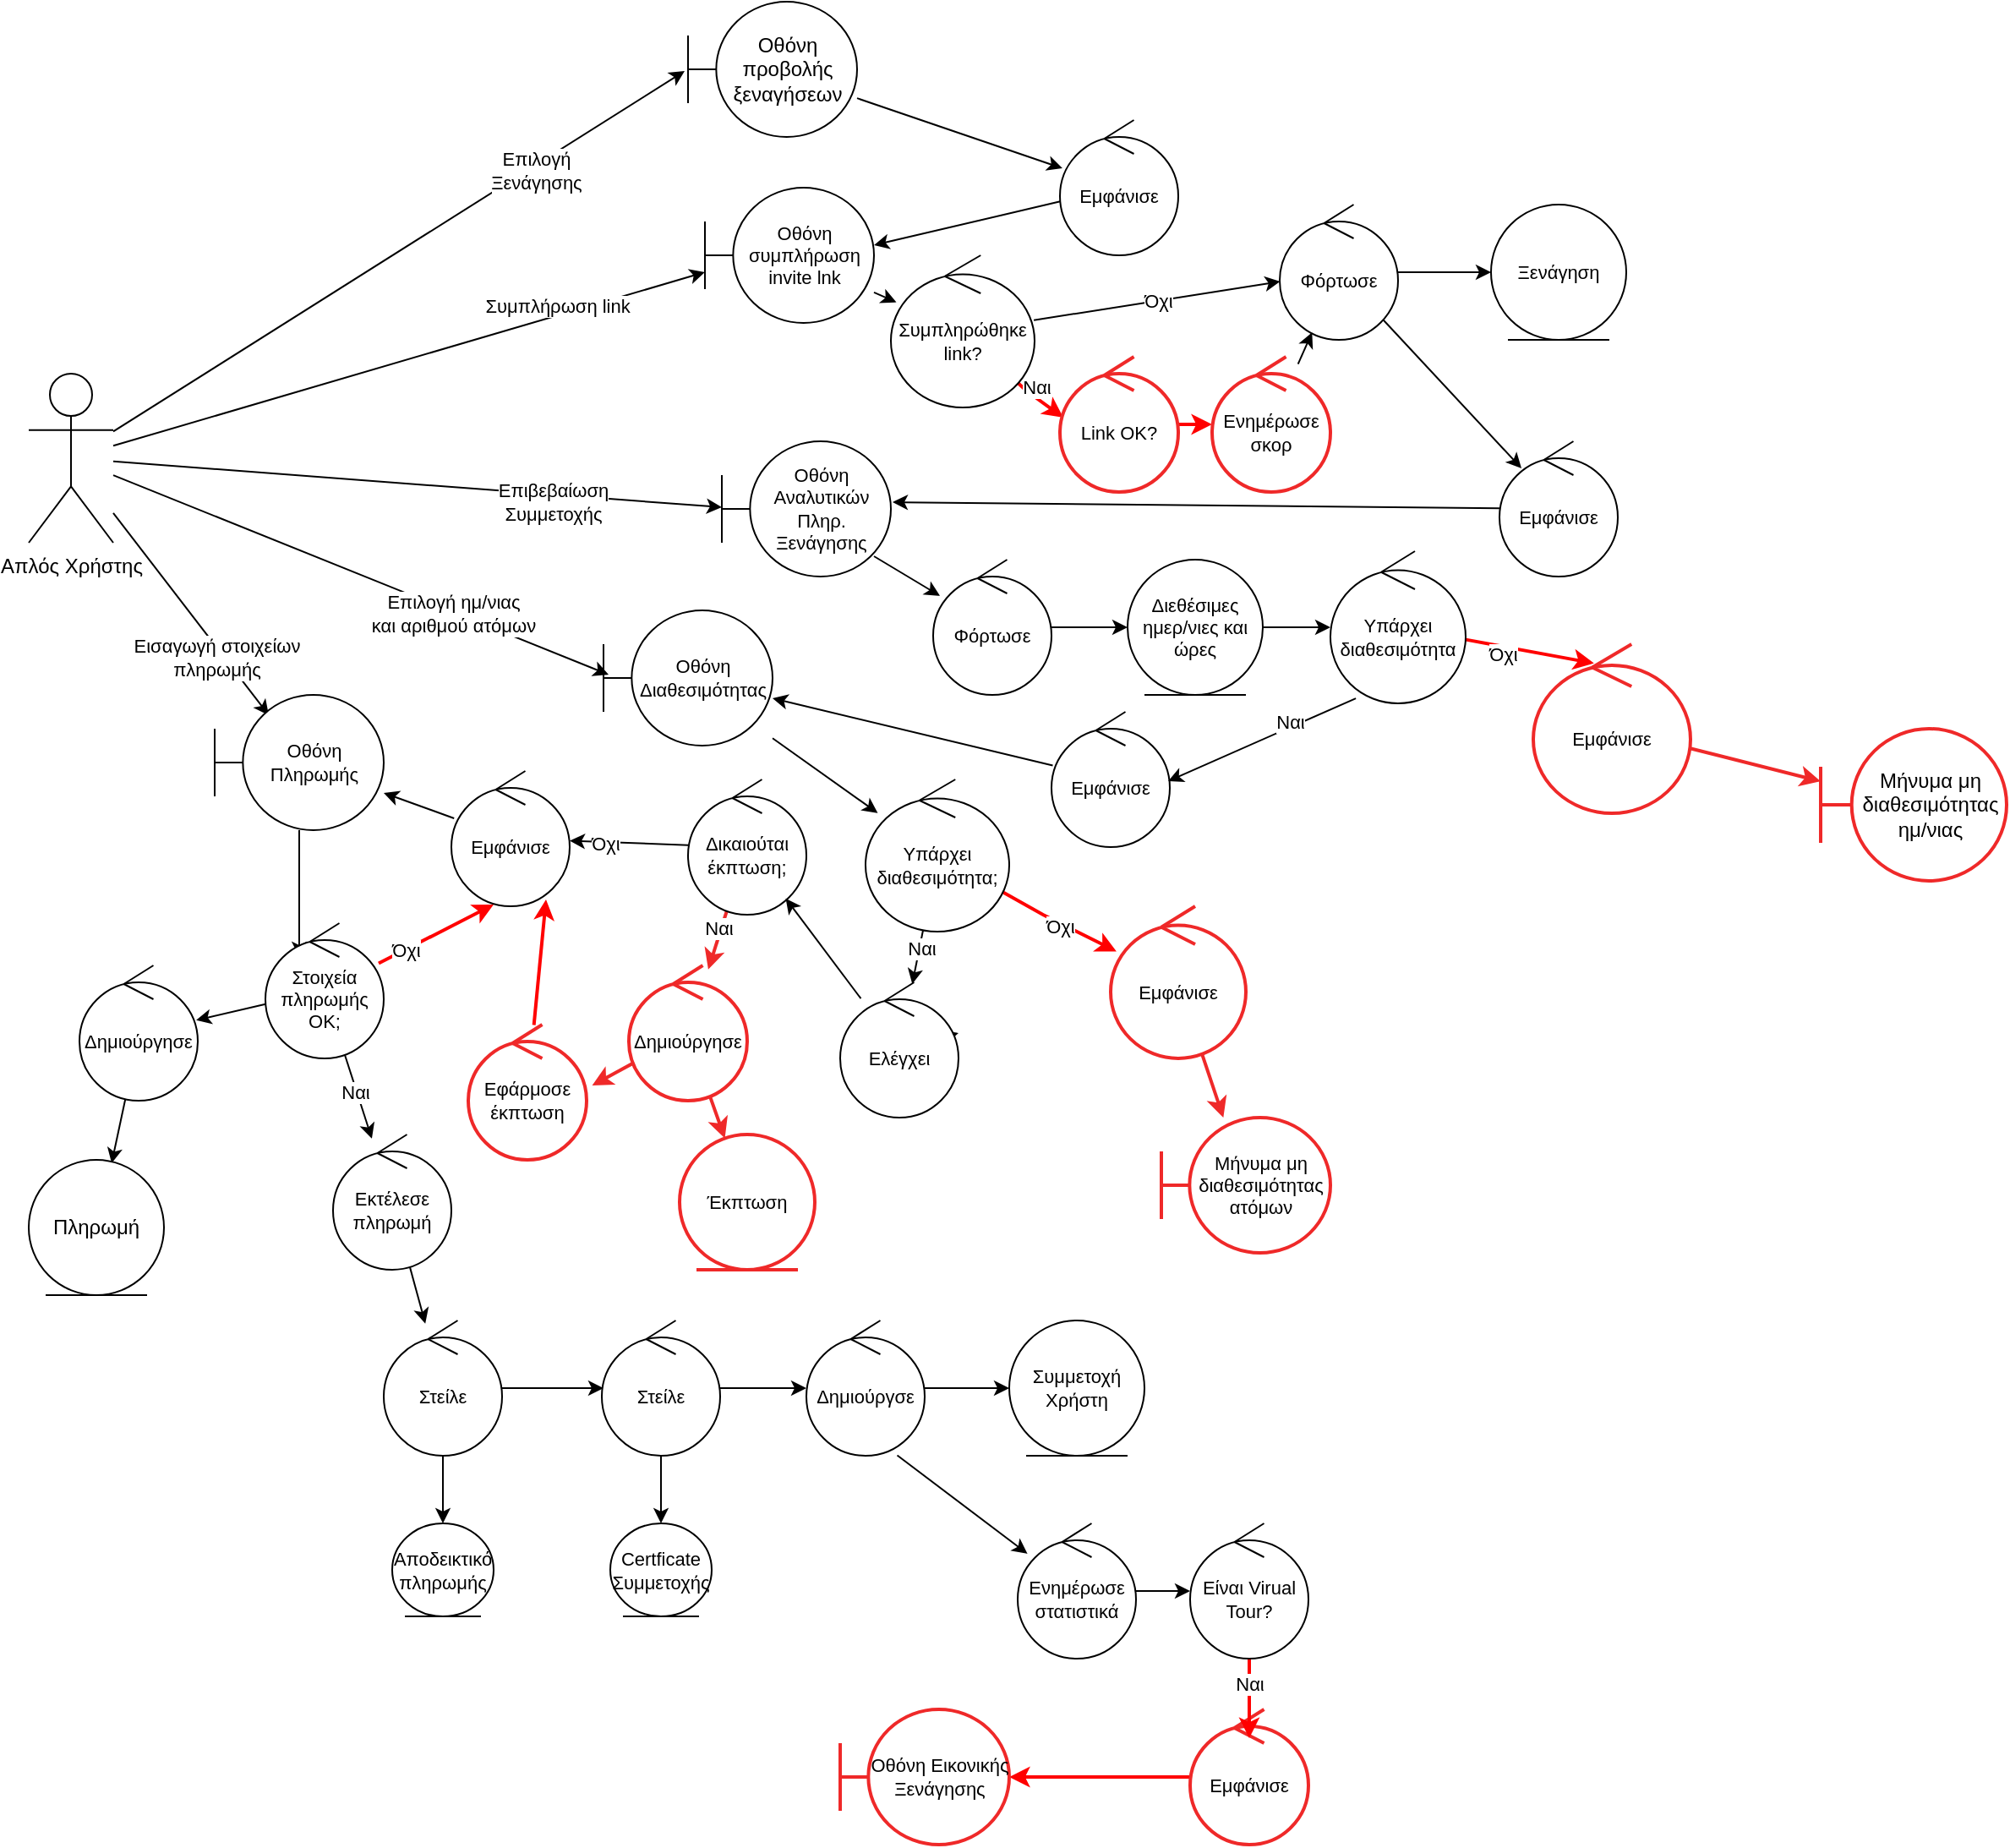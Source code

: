 <mxfile version="21.2.9" type="device">
  <diagram name="Page-1" id="5rs0R1cW3KDgV_vi_085">
    <mxGraphModel dx="915" dy="962" grid="1" gridSize="10" guides="1" tooltips="1" connect="1" arrows="1" fold="1" page="1" pageScale="1" pageWidth="827" pageHeight="1169" math="0" shadow="0">
      <root>
        <mxCell id="0" />
        <mxCell id="1" parent="0" />
        <mxCell id="Ha74vbjWko5_8-gBTv0f-7" style="edgeStyle=none;shape=connector;rounded=0;orthogonalLoop=1;jettySize=auto;html=1;entryX=-0.02;entryY=0.513;entryDx=0;entryDy=0;entryPerimeter=0;labelBackgroundColor=default;strokeColor=default;fontFamily=Helvetica;fontSize=11;fontColor=default;endArrow=classic;" parent="1" source="Ha74vbjWko5_8-gBTv0f-1" target="Ha74vbjWko5_8-gBTv0f-4" edge="1">
          <mxGeometry relative="1" as="geometry" />
        </mxCell>
        <mxCell id="Ha74vbjWko5_8-gBTv0f-9" value="&lt;div&gt;Επιλογή&lt;/div&gt;&lt;div&gt;Ξενάγησης&lt;br&gt;&lt;/div&gt;" style="edgeLabel;html=1;align=center;verticalAlign=middle;resizable=0;points=[];fontSize=11;fontFamily=Helvetica;fontColor=default;" parent="Ha74vbjWko5_8-gBTv0f-7" vertex="1" connectable="0">
          <mxGeometry x="-0.266" y="-1" relative="1" as="geometry">
            <mxPoint x="125" y="-77" as="offset" />
          </mxGeometry>
        </mxCell>
        <mxCell id="Ha74vbjWko5_8-gBTv0f-14" style="edgeStyle=none;shape=connector;rounded=0;orthogonalLoop=1;jettySize=auto;html=1;entryX=0;entryY=0.625;entryDx=0;entryDy=0;entryPerimeter=0;labelBackgroundColor=default;strokeColor=default;fontFamily=Helvetica;fontSize=11;fontColor=default;endArrow=classic;" parent="1" source="Ha74vbjWko5_8-gBTv0f-1" target="Ha74vbjWko5_8-gBTv0f-12" edge="1">
          <mxGeometry relative="1" as="geometry" />
        </mxCell>
        <mxCell id="Ha74vbjWko5_8-gBTv0f-15" value="&amp;nbsp;Συμπλήρωση link" style="edgeLabel;html=1;align=center;verticalAlign=middle;resizable=0;points=[];fontSize=11;fontFamily=Helvetica;fontColor=default;" parent="Ha74vbjWko5_8-gBTv0f-14" vertex="1" connectable="0">
          <mxGeometry x="-0.195" y="-1" relative="1" as="geometry">
            <mxPoint x="119" y="-42" as="offset" />
          </mxGeometry>
        </mxCell>
        <mxCell id="Ha74vbjWko5_8-gBTv0f-24" style="edgeStyle=none;shape=connector;rounded=0;orthogonalLoop=1;jettySize=auto;html=1;entryX=0;entryY=0.488;entryDx=0;entryDy=0;entryPerimeter=0;labelBackgroundColor=default;strokeColor=default;fontFamily=Helvetica;fontSize=11;fontColor=default;endArrow=classic;" parent="1" source="Ha74vbjWko5_8-gBTv0f-1" target="Ha74vbjWko5_8-gBTv0f-22" edge="1">
          <mxGeometry relative="1" as="geometry" />
        </mxCell>
        <mxCell id="Ha74vbjWko5_8-gBTv0f-25" value="&lt;div&gt;Επιβεβαίωση&lt;/div&gt;&lt;div&gt;Συμμετοχής&lt;br&gt;&lt;/div&gt;" style="edgeLabel;html=1;align=center;verticalAlign=middle;resizable=0;points=[];fontSize=11;fontFamily=Helvetica;fontColor=default;" parent="Ha74vbjWko5_8-gBTv0f-24" vertex="1" connectable="0">
          <mxGeometry x="-0.266" y="-3" relative="1" as="geometry">
            <mxPoint x="128" y="11" as="offset" />
          </mxGeometry>
        </mxCell>
        <mxCell id="Ha74vbjWko5_8-gBTv0f-36" style="edgeStyle=none;shape=connector;rounded=0;orthogonalLoop=1;jettySize=auto;html=1;entryX=0.03;entryY=0.475;entryDx=0;entryDy=0;entryPerimeter=0;labelBackgroundColor=default;strokeColor=default;fontFamily=Helvetica;fontSize=11;fontColor=default;endArrow=classic;" parent="1" source="Ha74vbjWko5_8-gBTv0f-1" target="Ha74vbjWko5_8-gBTv0f-33" edge="1">
          <mxGeometry relative="1" as="geometry" />
        </mxCell>
        <mxCell id="Ha74vbjWko5_8-gBTv0f-37" value="&lt;div&gt;Επιλογή ημ/νιας &lt;br&gt;&lt;/div&gt;&lt;div&gt;και αριθμού ατόμων&lt;br&gt;&lt;/div&gt;" style="edgeLabel;html=1;align=center;verticalAlign=middle;resizable=0;points=[];fontSize=11;fontFamily=Helvetica;fontColor=default;" parent="Ha74vbjWko5_8-gBTv0f-36" vertex="1" connectable="0">
          <mxGeometry x="0.374" y="-1" relative="1" as="geometry">
            <mxPoint as="offset" />
          </mxGeometry>
        </mxCell>
        <mxCell id="Ha74vbjWko5_8-gBTv0f-49" style="edgeStyle=none;shape=connector;rounded=0;orthogonalLoop=1;jettySize=auto;html=1;entryX=0.32;entryY=0.15;entryDx=0;entryDy=0;entryPerimeter=0;labelBackgroundColor=default;strokeColor=default;fontFamily=Helvetica;fontSize=11;fontColor=default;endArrow=classic;" parent="1" source="Ha74vbjWko5_8-gBTv0f-1" target="Ha74vbjWko5_8-gBTv0f-46" edge="1">
          <mxGeometry relative="1" as="geometry" />
        </mxCell>
        <mxCell id="Ha74vbjWko5_8-gBTv0f-50" value="&lt;div&gt;Εισαγωγή στοιχείων&lt;/div&gt;&lt;div&gt;πληρωμής&lt;br&gt;&lt;/div&gt;" style="edgeLabel;html=1;align=center;verticalAlign=middle;resizable=0;points=[];fontSize=11;fontFamily=Helvetica;fontColor=default;" parent="Ha74vbjWko5_8-gBTv0f-49" vertex="1" connectable="0">
          <mxGeometry x="0.392" y="-4" relative="1" as="geometry">
            <mxPoint as="offset" />
          </mxGeometry>
        </mxCell>
        <mxCell id="Ha74vbjWko5_8-gBTv0f-1" value="&lt;div&gt;Aπλός Χρήστης&lt;/div&gt;" style="shape=umlActor;verticalLabelPosition=bottom;verticalAlign=top;html=1;outlineConnect=0;" parent="1" vertex="1">
          <mxGeometry x="40" y="270" width="50" height="100" as="geometry" />
        </mxCell>
        <mxCell id="Ha74vbjWko5_8-gBTv0f-11" style="edgeStyle=none;shape=connector;rounded=0;orthogonalLoop=1;jettySize=auto;html=1;labelBackgroundColor=default;strokeColor=default;fontFamily=Helvetica;fontSize=11;fontColor=default;endArrow=classic;" parent="1" source="Ha74vbjWko5_8-gBTv0f-4" target="Ha74vbjWko5_8-gBTv0f-10" edge="1">
          <mxGeometry relative="1" as="geometry" />
        </mxCell>
        <mxCell id="Ha74vbjWko5_8-gBTv0f-4" value="Οθόνη προβολής ξεναγήσεων" style="shape=umlBoundary;whiteSpace=wrap;html=1;" parent="1" vertex="1">
          <mxGeometry x="430" y="50" width="100" height="80" as="geometry" />
        </mxCell>
        <mxCell id="Ha74vbjWko5_8-gBTv0f-13" style="edgeStyle=none;shape=connector;rounded=0;orthogonalLoop=1;jettySize=auto;html=1;entryX=1;entryY=0.425;entryDx=0;entryDy=0;entryPerimeter=0;labelBackgroundColor=default;strokeColor=default;fontFamily=Helvetica;fontSize=11;fontColor=default;endArrow=classic;" parent="1" source="Ha74vbjWko5_8-gBTv0f-10" target="Ha74vbjWko5_8-gBTv0f-12" edge="1">
          <mxGeometry relative="1" as="geometry" />
        </mxCell>
        <mxCell id="Ha74vbjWko5_8-gBTv0f-10" value="Εμφάνισε" style="ellipse;shape=umlControl;whiteSpace=wrap;html=1;fontFamily=Helvetica;fontSize=11;fontColor=default;" parent="1" vertex="1">
          <mxGeometry x="650" y="120" width="70" height="80" as="geometry" />
        </mxCell>
        <mxCell id="Ha74vbjWko5_8-gBTv0f-16" style="edgeStyle=none;shape=connector;rounded=0;orthogonalLoop=1;jettySize=auto;html=1;labelBackgroundColor=default;strokeColor=default;fontFamily=Helvetica;fontSize=11;fontColor=default;endArrow=classic;" parent="1" source="Ha74vbjWko5_8-gBTv0f-12" target="Ha74vbjWko5_8-gBTv0f-93" edge="1">
          <mxGeometry relative="1" as="geometry">
            <mxPoint x="620" y="260" as="targetPoint" />
          </mxGeometry>
        </mxCell>
        <mxCell id="Ha74vbjWko5_8-gBTv0f-12" value="Οθόνη συμπλήρωση invite lnk" style="shape=umlBoundary;whiteSpace=wrap;html=1;fontFamily=Helvetica;fontSize=11;fontColor=default;" parent="1" vertex="1">
          <mxGeometry x="440" y="160" width="100" height="80" as="geometry" />
        </mxCell>
        <mxCell id="Ha74vbjWko5_8-gBTv0f-18" style="edgeStyle=none;shape=connector;rounded=0;orthogonalLoop=1;jettySize=auto;html=1;labelBackgroundColor=default;strokeColor=default;fontFamily=Helvetica;fontSize=11;fontColor=default;endArrow=classic;" parent="1" source="Ha74vbjWko5_8-gBTv0f-17" target="Ha74vbjWko5_8-gBTv0f-19" edge="1">
          <mxGeometry relative="1" as="geometry">
            <mxPoint x="810" y="260" as="targetPoint" />
          </mxGeometry>
        </mxCell>
        <mxCell id="lvHPy79Zricmf4AL128w-1" style="rounded=0;orthogonalLoop=1;jettySize=auto;html=1;entryX=0.186;entryY=0.2;entryDx=0;entryDy=0;entryPerimeter=0;" parent="1" source="Ha74vbjWko5_8-gBTv0f-17" target="Ha74vbjWko5_8-gBTv0f-21" edge="1">
          <mxGeometry relative="1" as="geometry" />
        </mxCell>
        <mxCell id="Ha74vbjWko5_8-gBTv0f-17" value="Φόρτωσε" style="ellipse;shape=umlControl;whiteSpace=wrap;html=1;fontFamily=Helvetica;fontSize=11;fontColor=default;" parent="1" vertex="1">
          <mxGeometry x="780" y="170" width="70" height="80" as="geometry" />
        </mxCell>
        <mxCell id="Ha74vbjWko5_8-gBTv0f-19" value="Ξενάγηση" style="ellipse;shape=umlEntity;whiteSpace=wrap;html=1;fontFamily=Helvetica;fontSize=11;fontColor=default;" parent="1" vertex="1">
          <mxGeometry x="905" y="170" width="80" height="80" as="geometry" />
        </mxCell>
        <mxCell id="Ha74vbjWko5_8-gBTv0f-23" style="edgeStyle=none;shape=connector;rounded=0;orthogonalLoop=1;jettySize=auto;html=1;entryX=1.01;entryY=0.45;entryDx=0;entryDy=0;entryPerimeter=0;labelBackgroundColor=default;strokeColor=default;fontFamily=Helvetica;fontSize=11;fontColor=default;endArrow=classic;" parent="1" source="Ha74vbjWko5_8-gBTv0f-21" target="Ha74vbjWko5_8-gBTv0f-22" edge="1">
          <mxGeometry relative="1" as="geometry" />
        </mxCell>
        <mxCell id="Ha74vbjWko5_8-gBTv0f-21" value="Εμφάνισε" style="ellipse;shape=umlControl;whiteSpace=wrap;html=1;fontFamily=Helvetica;fontSize=11;fontColor=default;" parent="1" vertex="1">
          <mxGeometry x="910" y="310" width="70" height="80" as="geometry" />
        </mxCell>
        <mxCell id="Ha74vbjWko5_8-gBTv0f-27" style="edgeStyle=none;shape=connector;rounded=0;orthogonalLoop=1;jettySize=auto;html=1;labelBackgroundColor=default;strokeColor=default;fontFamily=Helvetica;fontSize=11;fontColor=default;endArrow=classic;exitX=0.9;exitY=0.85;exitDx=0;exitDy=0;exitPerimeter=0;" parent="1" source="Ha74vbjWko5_8-gBTv0f-22" target="Ha74vbjWko5_8-gBTv0f-28" edge="1">
          <mxGeometry relative="1" as="geometry">
            <mxPoint x="610" y="420" as="targetPoint" />
          </mxGeometry>
        </mxCell>
        <mxCell id="Ha74vbjWko5_8-gBTv0f-22" value="Οθόνη Αναλυτικών Πληρ. Ξενάγησης" style="shape=umlBoundary;whiteSpace=wrap;html=1;fontFamily=Helvetica;fontSize=11;fontColor=default;" parent="1" vertex="1">
          <mxGeometry x="450" y="310" width="100" height="80" as="geometry" />
        </mxCell>
        <mxCell id="Ha74vbjWko5_8-gBTv0f-30" style="edgeStyle=none;shape=connector;rounded=0;orthogonalLoop=1;jettySize=auto;html=1;labelBackgroundColor=default;strokeColor=default;fontFamily=Helvetica;fontSize=11;fontColor=default;endArrow=classic;" parent="1" source="Ha74vbjWko5_8-gBTv0f-28" target="Ha74vbjWko5_8-gBTv0f-29" edge="1">
          <mxGeometry relative="1" as="geometry" />
        </mxCell>
        <mxCell id="Ha74vbjWko5_8-gBTv0f-28" value="Φόρτωσε" style="ellipse;shape=umlControl;whiteSpace=wrap;html=1;fontFamily=Helvetica;fontSize=11;fontColor=default;" parent="1" vertex="1">
          <mxGeometry x="575" y="380" width="70" height="80" as="geometry" />
        </mxCell>
        <mxCell id="Ha74vbjWko5_8-gBTv0f-103" style="edgeStyle=none;shape=connector;rounded=0;orthogonalLoop=1;jettySize=auto;html=1;labelBackgroundColor=default;strokeColor=default;fontFamily=Helvetica;fontSize=11;fontColor=default;endArrow=classic;" parent="1" source="Ha74vbjWko5_8-gBTv0f-29" target="Ha74vbjWko5_8-gBTv0f-102" edge="1">
          <mxGeometry relative="1" as="geometry" />
        </mxCell>
        <mxCell id="Ha74vbjWko5_8-gBTv0f-29" value="Διεθέσιμες ημερ/νιες και ώρες" style="ellipse;shape=umlEntity;whiteSpace=wrap;html=1;fontFamily=Helvetica;fontSize=11;fontColor=default;" parent="1" vertex="1">
          <mxGeometry x="690" y="380" width="80" height="80" as="geometry" />
        </mxCell>
        <mxCell id="Ha74vbjWko5_8-gBTv0f-34" style="edgeStyle=none;shape=connector;rounded=0;orthogonalLoop=1;jettySize=auto;html=1;labelBackgroundColor=default;strokeColor=default;fontFamily=Helvetica;fontSize=11;fontColor=default;endArrow=classic;" parent="1" source="Ha74vbjWko5_8-gBTv0f-31" target="Ha74vbjWko5_8-gBTv0f-33" edge="1">
          <mxGeometry relative="1" as="geometry" />
        </mxCell>
        <mxCell id="Ha74vbjWko5_8-gBTv0f-31" value="Εμφάνισε" style="ellipse;shape=umlControl;whiteSpace=wrap;html=1;fontFamily=Helvetica;fontSize=11;fontColor=default;" parent="1" vertex="1">
          <mxGeometry x="645" y="470" width="70" height="80" as="geometry" />
        </mxCell>
        <mxCell id="Ha74vbjWko5_8-gBTv0f-39" style="edgeStyle=none;shape=connector;rounded=0;orthogonalLoop=1;jettySize=auto;html=1;labelBackgroundColor=default;strokeColor=default;fontFamily=Helvetica;fontSize=11;fontColor=default;endArrow=classic;" parent="1" source="Ha74vbjWko5_8-gBTv0f-33" target="Ha74vbjWko5_8-gBTv0f-38" edge="1">
          <mxGeometry relative="1" as="geometry" />
        </mxCell>
        <mxCell id="Ha74vbjWko5_8-gBTv0f-33" value="Οθόνη Διαθεσιμότητας" style="shape=umlBoundary;whiteSpace=wrap;html=1;fontFamily=Helvetica;fontSize=11;fontColor=default;" parent="1" vertex="1">
          <mxGeometry x="380" y="410" width="100" height="80" as="geometry" />
        </mxCell>
        <mxCell id="Ha74vbjWko5_8-gBTv0f-41" style="edgeStyle=none;shape=connector;rounded=0;orthogonalLoop=1;jettySize=auto;html=1;labelBackgroundColor=default;strokeColor=default;fontFamily=Helvetica;fontSize=11;fontColor=default;endArrow=classic;" parent="1" source="xDl8N59ESxL8AvkLTw82-5" edge="1">
          <mxGeometry relative="1" as="geometry">
            <mxPoint x="590" y="660" as="targetPoint" />
          </mxGeometry>
        </mxCell>
        <mxCell id="Ha74vbjWko5_8-gBTv0f-116" style="edgeStyle=none;shape=connector;rounded=0;orthogonalLoop=1;jettySize=auto;html=1;labelBackgroundColor=default;strokeColor=#FF0000;fontFamily=Helvetica;fontSize=11;fontColor=default;endArrow=classic;strokeWidth=2;" parent="1" source="Ha74vbjWko5_8-gBTv0f-38" target="Ha74vbjWko5_8-gBTv0f-115" edge="1">
          <mxGeometry relative="1" as="geometry">
            <Array as="points">
              <mxPoint x="640" y="590" />
            </Array>
          </mxGeometry>
        </mxCell>
        <mxCell id="Ha74vbjWko5_8-gBTv0f-117" value="Όχι" style="edgeLabel;html=1;align=center;verticalAlign=middle;resizable=0;points=[];fontSize=11;fontFamily=Helvetica;fontColor=default;" parent="Ha74vbjWko5_8-gBTv0f-116" vertex="1" connectable="0">
          <mxGeometry x="0.077" y="-1" relative="1" as="geometry">
            <mxPoint x="-1" as="offset" />
          </mxGeometry>
        </mxCell>
        <mxCell id="Ha74vbjWko5_8-gBTv0f-38" value="Υπάρχει διαθεσιμότητα;" style="ellipse;shape=umlControl;whiteSpace=wrap;html=1;fontFamily=Helvetica;fontSize=11;fontColor=default;" parent="1" vertex="1">
          <mxGeometry x="535" y="510" width="85" height="90" as="geometry" />
        </mxCell>
        <mxCell id="Ha74vbjWko5_8-gBTv0f-44" style="edgeStyle=none;shape=connector;rounded=0;orthogonalLoop=1;jettySize=auto;html=1;labelBackgroundColor=default;strokeColor=default;fontFamily=Helvetica;fontSize=11;fontColor=default;endArrow=classic;" parent="1" source="Ha74vbjWko5_8-gBTv0f-40" target="Ha74vbjWko5_8-gBTv0f-43" edge="1">
          <mxGeometry relative="1" as="geometry" />
        </mxCell>
        <mxCell id="Ha74vbjWko5_8-gBTv0f-45" value="Όχι" style="edgeLabel;html=1;align=center;verticalAlign=middle;resizable=0;points=[];fontSize=11;fontFamily=Helvetica;fontColor=default;" parent="Ha74vbjWko5_8-gBTv0f-44" vertex="1" connectable="0">
          <mxGeometry x="0.398" y="1" relative="1" as="geometry">
            <mxPoint as="offset" />
          </mxGeometry>
        </mxCell>
        <mxCell id="xDl8N59ESxL8AvkLTw82-15" style="edgeStyle=none;shape=connector;rounded=0;orthogonalLoop=1;jettySize=auto;html=1;labelBackgroundColor=default;strokeColor=#ef2929;fontFamily=Helvetica;fontSize=11;fontColor=default;endArrow=classic;strokeWidth=2;" edge="1" parent="1" source="Ha74vbjWko5_8-gBTv0f-40" target="xDl8N59ESxL8AvkLTw82-13">
          <mxGeometry relative="1" as="geometry" />
        </mxCell>
        <mxCell id="xDl8N59ESxL8AvkLTw82-16" value="Ναι" style="edgeLabel;html=1;align=center;verticalAlign=middle;resizable=0;points=[];fontSize=11;fontFamily=Helvetica;fontColor=default;" vertex="1" connectable="0" parent="xDl8N59ESxL8AvkLTw82-15">
          <mxGeometry x="-0.369" y="-2" relative="1" as="geometry">
            <mxPoint as="offset" />
          </mxGeometry>
        </mxCell>
        <mxCell id="Ha74vbjWko5_8-gBTv0f-40" value="&lt;div&gt;Δικαιούται&lt;/div&gt;&lt;div&gt;έκπτωση;&lt;br&gt;&lt;/div&gt;" style="ellipse;shape=umlControl;whiteSpace=wrap;html=1;fontFamily=Helvetica;fontSize=11;fontColor=default;" parent="1" vertex="1">
          <mxGeometry x="430" y="510" width="70" height="80" as="geometry" />
        </mxCell>
        <mxCell id="Ha74vbjWko5_8-gBTv0f-43" value="Εμφάνισε" style="ellipse;shape=umlControl;whiteSpace=wrap;html=1;fontFamily=Helvetica;fontSize=11;fontColor=default;" parent="1" vertex="1">
          <mxGeometry x="290" y="505" width="70" height="80" as="geometry" />
        </mxCell>
        <mxCell id="Ha74vbjWko5_8-gBTv0f-48" value="" style="edgeStyle=none;shape=connector;rounded=0;orthogonalLoop=1;jettySize=auto;html=1;labelBackgroundColor=default;strokeColor=default;fontFamily=Helvetica;fontSize=11;fontColor=default;endArrow=classic;" parent="1" source="Ha74vbjWko5_8-gBTv0f-43" target="Ha74vbjWko5_8-gBTv0f-46" edge="1">
          <mxGeometry relative="1" as="geometry">
            <mxPoint x="292" y="532" as="sourcePoint" />
            <mxPoint x="260" y="520" as="targetPoint" />
          </mxGeometry>
        </mxCell>
        <mxCell id="Ha74vbjWko5_8-gBTv0f-52" style="edgeStyle=none;shape=connector;rounded=0;orthogonalLoop=1;jettySize=auto;html=1;entryX=0.286;entryY=0.25;entryDx=0;entryDy=0;entryPerimeter=0;labelBackgroundColor=default;strokeColor=default;fontFamily=Helvetica;fontSize=11;fontColor=default;endArrow=classic;" parent="1" source="Ha74vbjWko5_8-gBTv0f-46" target="Ha74vbjWko5_8-gBTv0f-51" edge="1">
          <mxGeometry relative="1" as="geometry" />
        </mxCell>
        <mxCell id="Ha74vbjWko5_8-gBTv0f-46" value="Οθόνη Πληρωμής" style="shape=umlBoundary;whiteSpace=wrap;html=1;fontFamily=Helvetica;fontSize=11;fontColor=default;" parent="1" vertex="1">
          <mxGeometry x="150" y="460" width="100" height="80" as="geometry" />
        </mxCell>
        <mxCell id="Ha74vbjWko5_8-gBTv0f-54" style="edgeStyle=none;shape=connector;rounded=0;orthogonalLoop=1;jettySize=auto;html=1;labelBackgroundColor=default;strokeColor=default;fontFamily=Helvetica;fontSize=11;fontColor=default;endArrow=classic;" parent="1" source="Ha74vbjWko5_8-gBTv0f-51" target="Ha74vbjWko5_8-gBTv0f-53" edge="1">
          <mxGeometry relative="1" as="geometry" />
        </mxCell>
        <mxCell id="Ha74vbjWko5_8-gBTv0f-55" value="Ναι" style="edgeLabel;html=1;align=center;verticalAlign=middle;resizable=0;points=[];fontSize=11;fontFamily=Helvetica;fontColor=default;" parent="Ha74vbjWko5_8-gBTv0f-54" vertex="1" connectable="0">
          <mxGeometry x="0.247" y="-4" relative="1" as="geometry">
            <mxPoint y="-10" as="offset" />
          </mxGeometry>
        </mxCell>
        <mxCell id="Ha74vbjWko5_8-gBTv0f-80" style="edgeStyle=none;shape=connector;rounded=0;orthogonalLoop=1;jettySize=auto;html=1;entryX=0.357;entryY=0.988;entryDx=0;entryDy=0;entryPerimeter=0;labelBackgroundColor=default;strokeColor=#FF0000;fontFamily=Helvetica;fontSize=11;fontColor=default;endArrow=classic;strokeWidth=2;" parent="1" source="Ha74vbjWko5_8-gBTv0f-51" target="Ha74vbjWko5_8-gBTv0f-43" edge="1">
          <mxGeometry relative="1" as="geometry" />
        </mxCell>
        <mxCell id="Ha74vbjWko5_8-gBTv0f-81" value="Όχι" style="edgeLabel;html=1;align=center;verticalAlign=middle;resizable=0;points=[];fontSize=11;fontFamily=Helvetica;fontColor=default;" parent="Ha74vbjWko5_8-gBTv0f-80" vertex="1" connectable="0">
          <mxGeometry x="-0.534" relative="1" as="geometry">
            <mxPoint as="offset" />
          </mxGeometry>
        </mxCell>
        <mxCell id="lvHPy79Zricmf4AL128w-3" style="rounded=0;orthogonalLoop=1;jettySize=auto;html=1;entryX=0.613;entryY=0.025;entryDx=0;entryDy=0;entryPerimeter=0;" parent="1" source="xDl8N59ESxL8AvkLTw82-18" target="lvHPy79Zricmf4AL128w-2" edge="1">
          <mxGeometry relative="1" as="geometry">
            <mxPoint x="120" y="670" as="sourcePoint" />
          </mxGeometry>
        </mxCell>
        <mxCell id="xDl8N59ESxL8AvkLTw82-19" style="edgeStyle=none;shape=connector;rounded=0;orthogonalLoop=1;jettySize=auto;html=1;entryX=0.986;entryY=0.405;entryDx=0;entryDy=0;entryPerimeter=0;labelBackgroundColor=default;strokeColor=default;fontFamily=Helvetica;fontSize=11;fontColor=default;endArrow=classic;" edge="1" parent="1" source="Ha74vbjWko5_8-gBTv0f-51" target="xDl8N59ESxL8AvkLTw82-18">
          <mxGeometry relative="1" as="geometry" />
        </mxCell>
        <mxCell id="Ha74vbjWko5_8-gBTv0f-51" value="&lt;div&gt;Στοιχεία&lt;/div&gt;&lt;div&gt;πληρωμής&lt;/div&gt;&lt;div&gt;ΟΚ;&lt;br&gt;&lt;/div&gt;" style="ellipse;shape=umlControl;whiteSpace=wrap;html=1;fontFamily=Helvetica;fontSize=11;fontColor=default;" parent="1" vertex="1">
          <mxGeometry x="180" y="595" width="70" height="80" as="geometry" />
        </mxCell>
        <mxCell id="Ha74vbjWko5_8-gBTv0f-56" style="edgeStyle=none;shape=connector;rounded=0;orthogonalLoop=1;jettySize=auto;html=1;labelBackgroundColor=default;strokeColor=default;fontFamily=Helvetica;fontSize=11;fontColor=default;endArrow=classic;" parent="1" source="Ha74vbjWko5_8-gBTv0f-53" target="Ha74vbjWko5_8-gBTv0f-57" edge="1">
          <mxGeometry relative="1" as="geometry">
            <mxPoint x="270" y="850" as="targetPoint" />
          </mxGeometry>
        </mxCell>
        <mxCell id="Ha74vbjWko5_8-gBTv0f-53" value="&lt;div&gt;Εκτέλεσε&lt;/div&gt;&lt;div&gt;πληρωμή&lt;br&gt;&lt;/div&gt;" style="ellipse;shape=umlControl;whiteSpace=wrap;html=1;fontFamily=Helvetica;fontSize=11;fontColor=default;" parent="1" vertex="1">
          <mxGeometry x="220" y="720" width="70" height="80" as="geometry" />
        </mxCell>
        <mxCell id="Ha74vbjWko5_8-gBTv0f-59" style="edgeStyle=none;shape=connector;rounded=0;orthogonalLoop=1;jettySize=auto;html=1;entryX=0.014;entryY=0.5;entryDx=0;entryDy=0;entryPerimeter=0;labelBackgroundColor=default;strokeColor=default;fontFamily=Helvetica;fontSize=11;fontColor=default;endArrow=classic;" parent="1" source="Ha74vbjWko5_8-gBTv0f-57" target="Ha74vbjWko5_8-gBTv0f-58" edge="1">
          <mxGeometry relative="1" as="geometry" />
        </mxCell>
        <mxCell id="xDl8N59ESxL8AvkLTw82-22" style="edgeStyle=none;shape=connector;rounded=0;orthogonalLoop=1;jettySize=auto;html=1;entryX=0.5;entryY=0;entryDx=0;entryDy=0;labelBackgroundColor=default;strokeColor=default;fontFamily=Helvetica;fontSize=11;fontColor=default;endArrow=classic;" edge="1" parent="1" source="Ha74vbjWko5_8-gBTv0f-57" target="xDl8N59ESxL8AvkLTw82-20">
          <mxGeometry relative="1" as="geometry" />
        </mxCell>
        <mxCell id="Ha74vbjWko5_8-gBTv0f-57" value="Στείλε" style="ellipse;shape=umlControl;whiteSpace=wrap;html=1;fontFamily=Helvetica;fontSize=11;fontColor=default;" parent="1" vertex="1">
          <mxGeometry x="250" y="830" width="70" height="80" as="geometry" />
        </mxCell>
        <mxCell id="Ha74vbjWko5_8-gBTv0f-82" style="edgeStyle=none;shape=connector;rounded=0;orthogonalLoop=1;jettySize=auto;html=1;labelBackgroundColor=default;strokeColor=default;fontFamily=Helvetica;fontSize=11;fontColor=default;endArrow=classic;" parent="1" source="Ha74vbjWko5_8-gBTv0f-58" target="Ha74vbjWko5_8-gBTv0f-60" edge="1">
          <mxGeometry relative="1" as="geometry" />
        </mxCell>
        <mxCell id="xDl8N59ESxL8AvkLTw82-23" style="edgeStyle=none;shape=connector;rounded=0;orthogonalLoop=1;jettySize=auto;html=1;labelBackgroundColor=default;strokeColor=default;fontFamily=Helvetica;fontSize=11;fontColor=default;endArrow=classic;" edge="1" parent="1" source="Ha74vbjWko5_8-gBTv0f-58" target="xDl8N59ESxL8AvkLTw82-21">
          <mxGeometry relative="1" as="geometry" />
        </mxCell>
        <mxCell id="Ha74vbjWko5_8-gBTv0f-58" value="Στείλε" style="ellipse;shape=umlControl;whiteSpace=wrap;html=1;fontFamily=Helvetica;fontSize=11;fontColor=default;" parent="1" vertex="1">
          <mxGeometry x="379" y="830" width="70" height="80" as="geometry" />
        </mxCell>
        <mxCell id="Ha74vbjWko5_8-gBTv0f-63" style="edgeStyle=none;shape=connector;rounded=0;orthogonalLoop=1;jettySize=auto;html=1;entryX=0;entryY=0.5;entryDx=0;entryDy=0;labelBackgroundColor=default;strokeColor=default;fontFamily=Helvetica;fontSize=11;fontColor=default;endArrow=classic;" parent="1" source="Ha74vbjWko5_8-gBTv0f-60" target="Ha74vbjWko5_8-gBTv0f-62" edge="1">
          <mxGeometry relative="1" as="geometry" />
        </mxCell>
        <mxCell id="Ha74vbjWko5_8-gBTv0f-60" value="Δημιούργσε" style="ellipse;shape=umlControl;whiteSpace=wrap;html=1;fontFamily=Helvetica;fontSize=11;fontColor=default;" parent="1" vertex="1">
          <mxGeometry x="500" y="830" width="70" height="80" as="geometry" />
        </mxCell>
        <mxCell id="Ha74vbjWko5_8-gBTv0f-64" style="edgeStyle=none;shape=connector;rounded=0;orthogonalLoop=1;jettySize=auto;html=1;labelBackgroundColor=default;strokeColor=default;fontFamily=Helvetica;fontSize=11;fontColor=default;endArrow=classic;exitX=0.768;exitY=0.997;exitDx=0;exitDy=0;exitPerimeter=0;" parent="1" source="Ha74vbjWko5_8-gBTv0f-60" target="Ha74vbjWko5_8-gBTv0f-65" edge="1">
          <mxGeometry relative="1" as="geometry">
            <mxPoint x="770" y="870" as="targetPoint" />
          </mxGeometry>
        </mxCell>
        <mxCell id="Ha74vbjWko5_8-gBTv0f-62" value="Συμμετοχή Χρήστη" style="ellipse;shape=umlEntity;whiteSpace=wrap;html=1;fontFamily=Helvetica;fontSize=11;fontColor=default;" parent="1" vertex="1">
          <mxGeometry x="620" y="830" width="80" height="80" as="geometry" />
        </mxCell>
        <mxCell id="Ha74vbjWko5_8-gBTv0f-84" style="edgeStyle=none;shape=connector;rounded=0;orthogonalLoop=1;jettySize=auto;html=1;labelBackgroundColor=default;strokeColor=default;fontFamily=Helvetica;fontSize=11;fontColor=default;endArrow=classic;" parent="1" source="Ha74vbjWko5_8-gBTv0f-65" target="Ha74vbjWko5_8-gBTv0f-74" edge="1">
          <mxGeometry relative="1" as="geometry" />
        </mxCell>
        <mxCell id="Ha74vbjWko5_8-gBTv0f-65" value="Ενημέρωσε στατιστικά" style="ellipse;shape=umlControl;whiteSpace=wrap;html=1;fontFamily=Helvetica;fontSize=11;fontColor=default;" parent="1" vertex="1">
          <mxGeometry x="625" y="950" width="70" height="80" as="geometry" />
        </mxCell>
        <mxCell id="Ha74vbjWko5_8-gBTv0f-72" style="edgeStyle=none;shape=connector;rounded=0;orthogonalLoop=1;jettySize=auto;html=1;labelBackgroundColor=default;strokeColor=#FF0000;fontFamily=Helvetica;fontSize=11;fontColor=default;endArrow=classic;strokeWidth=2;" parent="1" source="Ha74vbjWko5_8-gBTv0f-69" target="Ha74vbjWko5_8-gBTv0f-71" edge="1">
          <mxGeometry relative="1" as="geometry" />
        </mxCell>
        <mxCell id="Ha74vbjWko5_8-gBTv0f-69" value="Εμφάνισε" style="ellipse;shape=umlControl;whiteSpace=wrap;html=1;fontFamily=Helvetica;fontSize=11;fontColor=default;strokeColor=#ef2929;strokeWidth=2;" parent="1" vertex="1">
          <mxGeometry x="727" y="1060" width="70" height="80" as="geometry" />
        </mxCell>
        <mxCell id="Ha74vbjWko5_8-gBTv0f-71" value="Οθόνη Εικονικής Ξενάγησης" style="shape=umlBoundary;whiteSpace=wrap;html=1;fontFamily=Helvetica;fontSize=11;fontColor=default;strokeColor=#ef2929;strokeWidth=2;" parent="1" vertex="1">
          <mxGeometry x="520" y="1060" width="100" height="80" as="geometry" />
        </mxCell>
        <mxCell id="Ha74vbjWko5_8-gBTv0f-78" style="edgeStyle=none;shape=connector;rounded=0;orthogonalLoop=1;jettySize=auto;html=1;entryX=0.5;entryY=0.213;entryDx=0;entryDy=0;entryPerimeter=0;labelBackgroundColor=default;strokeColor=#FF0000;fontFamily=Helvetica;fontSize=11;fontColor=default;endArrow=classic;strokeWidth=2;" parent="1" source="Ha74vbjWko5_8-gBTv0f-74" target="Ha74vbjWko5_8-gBTv0f-69" edge="1">
          <mxGeometry relative="1" as="geometry">
            <mxPoint x="470" y="930" as="sourcePoint" />
          </mxGeometry>
        </mxCell>
        <mxCell id="Ha74vbjWko5_8-gBTv0f-79" value="Ναι" style="edgeLabel;html=1;align=center;verticalAlign=middle;resizable=0;points=[];fontSize=11;fontFamily=Helvetica;fontColor=default;" parent="Ha74vbjWko5_8-gBTv0f-78" vertex="1" connectable="0">
          <mxGeometry x="-0.377" relative="1" as="geometry">
            <mxPoint as="offset" />
          </mxGeometry>
        </mxCell>
        <mxCell id="Ha74vbjWko5_8-gBTv0f-74" value="Είναι Virual Tour?" style="ellipse;shape=umlControl;whiteSpace=wrap;html=1;fontFamily=Helvetica;fontSize=11;fontColor=default;" parent="1" vertex="1">
          <mxGeometry x="727" y="950" width="70" height="80" as="geometry" />
        </mxCell>
        <mxCell id="Ha74vbjWko5_8-gBTv0f-90" style="edgeStyle=none;shape=connector;rounded=0;orthogonalLoop=1;jettySize=auto;html=1;entryX=0.8;entryY=0.95;entryDx=0;entryDy=0;entryPerimeter=0;labelBackgroundColor=default;strokeColor=#FF0000;fontFamily=Helvetica;fontSize=11;fontColor=default;endArrow=classic;strokeWidth=2;" parent="1" source="Ha74vbjWko5_8-gBTv0f-85" target="Ha74vbjWko5_8-gBTv0f-43" edge="1">
          <mxGeometry relative="1" as="geometry" />
        </mxCell>
        <mxCell id="Ha74vbjWko5_8-gBTv0f-85" value="Εφάρμοσε έκπτωση" style="ellipse;shape=umlControl;whiteSpace=wrap;html=1;fontFamily=Helvetica;fontSize=11;fontColor=default;strokeColor=#ef2929;strokeWidth=2;" parent="1" vertex="1">
          <mxGeometry x="300" y="655" width="70" height="80" as="geometry" />
        </mxCell>
        <mxCell id="Ha74vbjWko5_8-gBTv0f-86" value="Έκπτωση" style="ellipse;shape=umlEntity;whiteSpace=wrap;html=1;fontFamily=Helvetica;fontSize=11;fontColor=default;strokeColor=#ef2929;strokeWidth=2;" parent="1" vertex="1">
          <mxGeometry x="425" y="720" width="80" height="80" as="geometry" />
        </mxCell>
        <mxCell id="Ha74vbjWko5_8-gBTv0f-94" value="Όχι" style="edgeStyle=none;shape=connector;rounded=0;orthogonalLoop=1;jettySize=auto;html=1;labelBackgroundColor=default;strokeColor=default;fontFamily=Helvetica;fontSize=11;fontColor=default;endArrow=classic;" parent="1" source="Ha74vbjWko5_8-gBTv0f-93" target="Ha74vbjWko5_8-gBTv0f-17" edge="1">
          <mxGeometry relative="1" as="geometry" />
        </mxCell>
        <mxCell id="Ha74vbjWko5_8-gBTv0f-96" style="edgeStyle=none;shape=connector;rounded=0;orthogonalLoop=1;jettySize=auto;html=1;entryX=0.029;entryY=0.45;entryDx=0;entryDy=0;entryPerimeter=0;labelBackgroundColor=default;strokeColor=#FF0000;fontFamily=Helvetica;fontSize=11;fontColor=default;endArrow=classic;strokeWidth=2;" parent="1" source="Ha74vbjWko5_8-gBTv0f-93" target="Ha74vbjWko5_8-gBTv0f-95" edge="1">
          <mxGeometry relative="1" as="geometry">
            <Array as="points">
              <mxPoint x="630" y="280" />
            </Array>
          </mxGeometry>
        </mxCell>
        <mxCell id="Ha74vbjWko5_8-gBTv0f-99" value="Ναι" style="edgeLabel;html=1;align=center;verticalAlign=middle;resizable=0;points=[];fontSize=11;fontFamily=Helvetica;fontColor=default;" parent="Ha74vbjWko5_8-gBTv0f-96" vertex="1" connectable="0">
          <mxGeometry x="-0.337" y="4" relative="1" as="geometry">
            <mxPoint y="-1" as="offset" />
          </mxGeometry>
        </mxCell>
        <mxCell id="Ha74vbjWko5_8-gBTv0f-93" value="Συμπληρώθηκε link?" style="ellipse;shape=umlControl;whiteSpace=wrap;html=1;fontFamily=Helvetica;fontSize=11;fontColor=default;" parent="1" vertex="1">
          <mxGeometry x="550" y="200" width="85" height="90" as="geometry" />
        </mxCell>
        <mxCell id="Ha74vbjWko5_8-gBTv0f-100" style="edgeStyle=none;shape=connector;rounded=0;orthogonalLoop=1;jettySize=auto;html=1;labelBackgroundColor=default;strokeColor=#FF0000;fontFamily=Helvetica;fontSize=11;fontColor=default;endArrow=classic;strokeWidth=2;" parent="1" source="Ha74vbjWko5_8-gBTv0f-95" target="Ha74vbjWko5_8-gBTv0f-98" edge="1">
          <mxGeometry relative="1" as="geometry" />
        </mxCell>
        <mxCell id="Ha74vbjWko5_8-gBTv0f-95" value="Link OK?" style="ellipse;shape=umlControl;whiteSpace=wrap;html=1;fontFamily=Helvetica;fontSize=11;fontColor=default;strokeColor=#ef2929;strokeWidth=2;" parent="1" vertex="1">
          <mxGeometry x="650" y="260" width="70" height="80" as="geometry" />
        </mxCell>
        <mxCell id="Ha74vbjWko5_8-gBTv0f-101" style="edgeStyle=none;shape=connector;rounded=0;orthogonalLoop=1;jettySize=auto;html=1;labelBackgroundColor=default;strokeColor=default;fontFamily=Helvetica;fontSize=11;fontColor=default;endArrow=classic;" parent="1" source="Ha74vbjWko5_8-gBTv0f-98" target="Ha74vbjWko5_8-gBTv0f-17" edge="1">
          <mxGeometry relative="1" as="geometry" />
        </mxCell>
        <mxCell id="Ha74vbjWko5_8-gBTv0f-98" value="Ενημέρωσε σκορ" style="ellipse;shape=umlControl;whiteSpace=wrap;html=1;fontFamily=Helvetica;fontSize=11;fontColor=default;strokeColor=#ef2929;strokeWidth=2;" parent="1" vertex="1">
          <mxGeometry x="740" y="260" width="70" height="80" as="geometry" />
        </mxCell>
        <mxCell id="Ha74vbjWko5_8-gBTv0f-104" style="edgeStyle=none;shape=connector;rounded=0;orthogonalLoop=1;jettySize=auto;html=1;entryX=0.986;entryY=0.513;entryDx=0;entryDy=0;entryPerimeter=0;labelBackgroundColor=default;strokeColor=default;fontFamily=Helvetica;fontSize=11;fontColor=default;endArrow=classic;exitX=0.188;exitY=0.967;exitDx=0;exitDy=0;exitPerimeter=0;" parent="1" source="Ha74vbjWko5_8-gBTv0f-102" target="Ha74vbjWko5_8-gBTv0f-31" edge="1">
          <mxGeometry relative="1" as="geometry" />
        </mxCell>
        <mxCell id="Ha74vbjWko5_8-gBTv0f-105" value="Ναι" style="edgeLabel;html=1;align=center;verticalAlign=middle;resizable=0;points=[];fontSize=11;fontFamily=Helvetica;fontColor=default;" parent="Ha74vbjWko5_8-gBTv0f-104" vertex="1" connectable="0">
          <mxGeometry x="-0.311" y="-3" relative="1" as="geometry">
            <mxPoint as="offset" />
          </mxGeometry>
        </mxCell>
        <mxCell id="Ha74vbjWko5_8-gBTv0f-107" style="edgeStyle=none;shape=connector;rounded=0;orthogonalLoop=1;jettySize=auto;html=1;entryX=0.386;entryY=0.113;entryDx=0;entryDy=0;entryPerimeter=0;labelBackgroundColor=default;strokeColor=#FF0000;fontFamily=Helvetica;fontSize=11;fontColor=default;endArrow=classic;strokeWidth=2;" parent="1" source="Ha74vbjWko5_8-gBTv0f-102" target="Ha74vbjWko5_8-gBTv0f-106" edge="1">
          <mxGeometry relative="1" as="geometry" />
        </mxCell>
        <mxCell id="Ha74vbjWko5_8-gBTv0f-108" value="Όχι" style="edgeLabel;html=1;align=center;verticalAlign=middle;resizable=0;points=[];fontSize=11;fontFamily=Helvetica;fontColor=default;" parent="Ha74vbjWko5_8-gBTv0f-107" vertex="1" connectable="0">
          <mxGeometry x="-0.393" y="-4" relative="1" as="geometry">
            <mxPoint as="offset" />
          </mxGeometry>
        </mxCell>
        <mxCell id="Ha74vbjWko5_8-gBTv0f-102" value="Υπάρχει διαθεσιμότητα" style="ellipse;shape=umlControl;whiteSpace=wrap;html=1;fontFamily=Helvetica;fontSize=11;fontColor=default;" parent="1" vertex="1">
          <mxGeometry x="810" y="375" width="80" height="90" as="geometry" />
        </mxCell>
        <mxCell id="xDl8N59ESxL8AvkLTw82-2" style="rounded=0;orthogonalLoop=1;jettySize=auto;html=1;strokeColor=#ef2929;strokeWidth=2;" edge="1" parent="1" source="Ha74vbjWko5_8-gBTv0f-106" target="xDl8N59ESxL8AvkLTw82-1">
          <mxGeometry relative="1" as="geometry" />
        </mxCell>
        <mxCell id="Ha74vbjWko5_8-gBTv0f-106" value="Εμφάνισε " style="ellipse;shape=umlControl;whiteSpace=wrap;html=1;fontFamily=Helvetica;fontSize=11;fontColor=default;strokeColor=#ef2929;strokeWidth=2;" parent="1" vertex="1">
          <mxGeometry x="930" y="430" width="93" height="100" as="geometry" />
        </mxCell>
        <mxCell id="xDl8N59ESxL8AvkLTw82-4" style="edgeStyle=none;shape=connector;rounded=0;orthogonalLoop=1;jettySize=auto;html=1;labelBackgroundColor=default;strokeColor=#ef2929;fontFamily=Helvetica;fontSize=11;fontColor=default;endArrow=classic;strokeWidth=2;" edge="1" parent="1" source="Ha74vbjWko5_8-gBTv0f-115" target="xDl8N59ESxL8AvkLTw82-3">
          <mxGeometry relative="1" as="geometry" />
        </mxCell>
        <mxCell id="Ha74vbjWko5_8-gBTv0f-115" value="Εμφάνισε" style="ellipse;shape=umlControl;whiteSpace=wrap;html=1;fontFamily=Helvetica;fontSize=11;fontColor=default;strokeColor=#ef2929;strokeWidth=2;" parent="1" vertex="1">
          <mxGeometry x="680" y="585" width="80" height="90" as="geometry" />
        </mxCell>
        <mxCell id="lvHPy79Zricmf4AL128w-2" value="Πληρωμή" style="ellipse;shape=umlEntity;whiteSpace=wrap;html=1;" parent="1" vertex="1">
          <mxGeometry x="40" y="735" width="80" height="80" as="geometry" />
        </mxCell>
        <mxCell id="xDl8N59ESxL8AvkLTw82-1" value="&lt;div&gt;Μήνυμα μη διαθεσιμότητας&lt;/div&gt;&lt;div&gt;ημ/νιας&lt;br&gt;&lt;/div&gt;" style="shape=umlBoundary;whiteSpace=wrap;html=1;strokeColor=#ef2929;strokeWidth=2;" vertex="1" parent="1">
          <mxGeometry x="1100" y="480" width="110" height="90" as="geometry" />
        </mxCell>
        <mxCell id="xDl8N59ESxL8AvkLTw82-3" value="&lt;div&gt;Μήνυμα μη διαθεσιμότητας&lt;/div&gt;&lt;div&gt;ατόμων&lt;br&gt;&lt;/div&gt;" style="shape=umlBoundary;whiteSpace=wrap;html=1;fontFamily=Helvetica;fontSize=11;fontColor=default;strokeColor=#ef2929;strokeWidth=2;" vertex="1" parent="1">
          <mxGeometry x="710" y="710" width="100" height="80" as="geometry" />
        </mxCell>
        <mxCell id="xDl8N59ESxL8AvkLTw82-6" value="" style="edgeStyle=none;shape=connector;rounded=0;orthogonalLoop=1;jettySize=auto;html=1;labelBackgroundColor=default;strokeColor=default;fontFamily=Helvetica;fontSize=11;fontColor=default;endArrow=classic;" edge="1" parent="1" source="Ha74vbjWko5_8-gBTv0f-38" target="xDl8N59ESxL8AvkLTw82-5">
          <mxGeometry relative="1" as="geometry">
            <mxPoint x="583" y="600" as="sourcePoint" />
            <mxPoint x="590" y="660" as="targetPoint" />
          </mxGeometry>
        </mxCell>
        <mxCell id="xDl8N59ESxL8AvkLTw82-7" value="Ναι" style="edgeLabel;html=1;align=center;verticalAlign=middle;resizable=0;points=[];fontSize=11;fontFamily=Helvetica;fontColor=default;" vertex="1" connectable="0" parent="xDl8N59ESxL8AvkLTw82-6">
          <mxGeometry x="-0.369" y="1" relative="1" as="geometry">
            <mxPoint as="offset" />
          </mxGeometry>
        </mxCell>
        <mxCell id="xDl8N59ESxL8AvkLTw82-10" style="edgeStyle=none;shape=connector;rounded=0;orthogonalLoop=1;jettySize=auto;html=1;labelBackgroundColor=default;strokeColor=default;fontFamily=Helvetica;fontSize=11;fontColor=default;endArrow=classic;" edge="1" parent="1" source="xDl8N59ESxL8AvkLTw82-5" target="Ha74vbjWko5_8-gBTv0f-40">
          <mxGeometry relative="1" as="geometry" />
        </mxCell>
        <mxCell id="xDl8N59ESxL8AvkLTw82-5" value="Ελέγχει" style="ellipse;shape=umlControl;whiteSpace=wrap;html=1;fontFamily=Helvetica;fontSize=11;fontColor=default;" vertex="1" parent="1">
          <mxGeometry x="520" y="630" width="70" height="80" as="geometry" />
        </mxCell>
        <mxCell id="xDl8N59ESxL8AvkLTw82-11" style="edgeStyle=none;shape=connector;rounded=0;orthogonalLoop=1;jettySize=auto;html=1;exitX=1;exitY=1;exitDx=0;exitDy=0;labelBackgroundColor=default;strokeColor=default;fontFamily=Helvetica;fontSize=11;fontColor=default;endArrow=classic;" edge="1" parent="1">
          <mxGeometry relative="1" as="geometry">
            <mxPoint x="661.175" y="781.981" as="sourcePoint" />
            <mxPoint x="660.932" y="782.2" as="targetPoint" />
          </mxGeometry>
        </mxCell>
        <mxCell id="xDl8N59ESxL8AvkLTw82-14" style="edgeStyle=none;shape=connector;rounded=0;orthogonalLoop=1;jettySize=auto;html=1;labelBackgroundColor=default;strokeColor=#ef2929;fontFamily=Helvetica;fontSize=11;fontColor=default;endArrow=classic;strokeWidth=2;" edge="1" parent="1" source="xDl8N59ESxL8AvkLTw82-13" target="Ha74vbjWko5_8-gBTv0f-86">
          <mxGeometry relative="1" as="geometry" />
        </mxCell>
        <mxCell id="xDl8N59ESxL8AvkLTw82-17" style="edgeStyle=none;shape=connector;rounded=0;orthogonalLoop=1;jettySize=auto;html=1;entryX=1.047;entryY=0.45;entryDx=0;entryDy=0;entryPerimeter=0;labelBackgroundColor=default;strokeColor=#ef2929;fontFamily=Helvetica;fontSize=11;fontColor=default;endArrow=classic;strokeWidth=2;" edge="1" parent="1" source="xDl8N59ESxL8AvkLTw82-13" target="Ha74vbjWko5_8-gBTv0f-85">
          <mxGeometry relative="1" as="geometry" />
        </mxCell>
        <mxCell id="xDl8N59ESxL8AvkLTw82-13" value="Δημιούργησε" style="ellipse;shape=umlControl;whiteSpace=wrap;html=1;fontFamily=Helvetica;fontSize=11;fontColor=default;strokeColor=#ef2929;strokeWidth=2;" vertex="1" parent="1">
          <mxGeometry x="395" y="620" width="70" height="80" as="geometry" />
        </mxCell>
        <mxCell id="xDl8N59ESxL8AvkLTw82-18" value="Δημιούργησε" style="ellipse;shape=umlControl;whiteSpace=wrap;html=1;fontFamily=Helvetica;fontSize=11;fontColor=default;" vertex="1" parent="1">
          <mxGeometry x="70" y="620" width="70" height="80" as="geometry" />
        </mxCell>
        <mxCell id="xDl8N59ESxL8AvkLTw82-20" value="&lt;div&gt;Αποδεικτικό&lt;/div&gt;&lt;div&gt;πληρωμής&lt;br&gt;&lt;/div&gt;" style="ellipse;shape=umlEntity;whiteSpace=wrap;html=1;fontFamily=Helvetica;fontSize=11;fontColor=default;" vertex="1" parent="1">
          <mxGeometry x="255" y="950" width="60" height="55" as="geometry" />
        </mxCell>
        <mxCell id="xDl8N59ESxL8AvkLTw82-21" value="&lt;div&gt;Certficate&lt;/div&gt;&lt;div&gt;Συμμετοχής&lt;br&gt;&lt;/div&gt;" style="ellipse;shape=umlEntity;whiteSpace=wrap;html=1;fontFamily=Helvetica;fontSize=11;fontColor=default;" vertex="1" parent="1">
          <mxGeometry x="384" y="950" width="60" height="55" as="geometry" />
        </mxCell>
      </root>
    </mxGraphModel>
  </diagram>
</mxfile>
